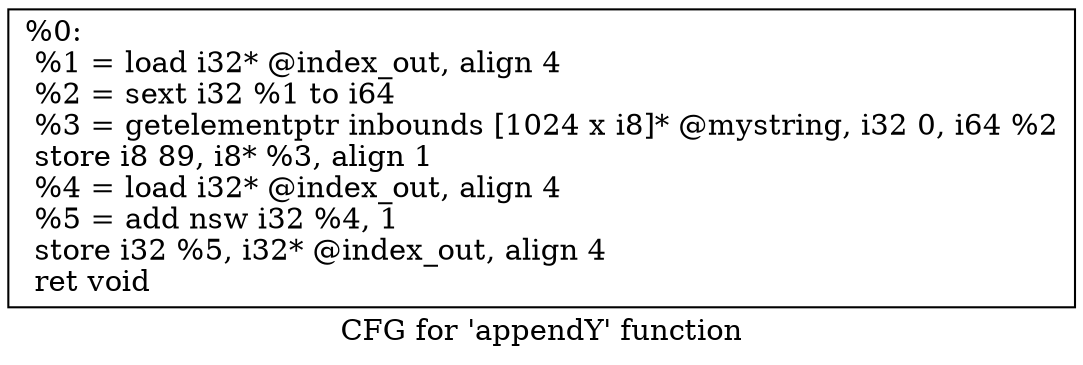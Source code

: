 digraph "CFG for 'appendY' function" {
	label="CFG for 'appendY' function";

	Node0x2bd1200 [shape=record,label="{%0:\l  %1 = load i32* @index_out, align 4\l  %2 = sext i32 %1 to i64\l  %3 = getelementptr inbounds [1024 x i8]* @mystring, i32 0, i64 %2\l  store i8 89, i8* %3, align 1\l  %4 = load i32* @index_out, align 4\l  %5 = add nsw i32 %4, 1\l  store i32 %5, i32* @index_out, align 4\l  ret void\l}"];
}

